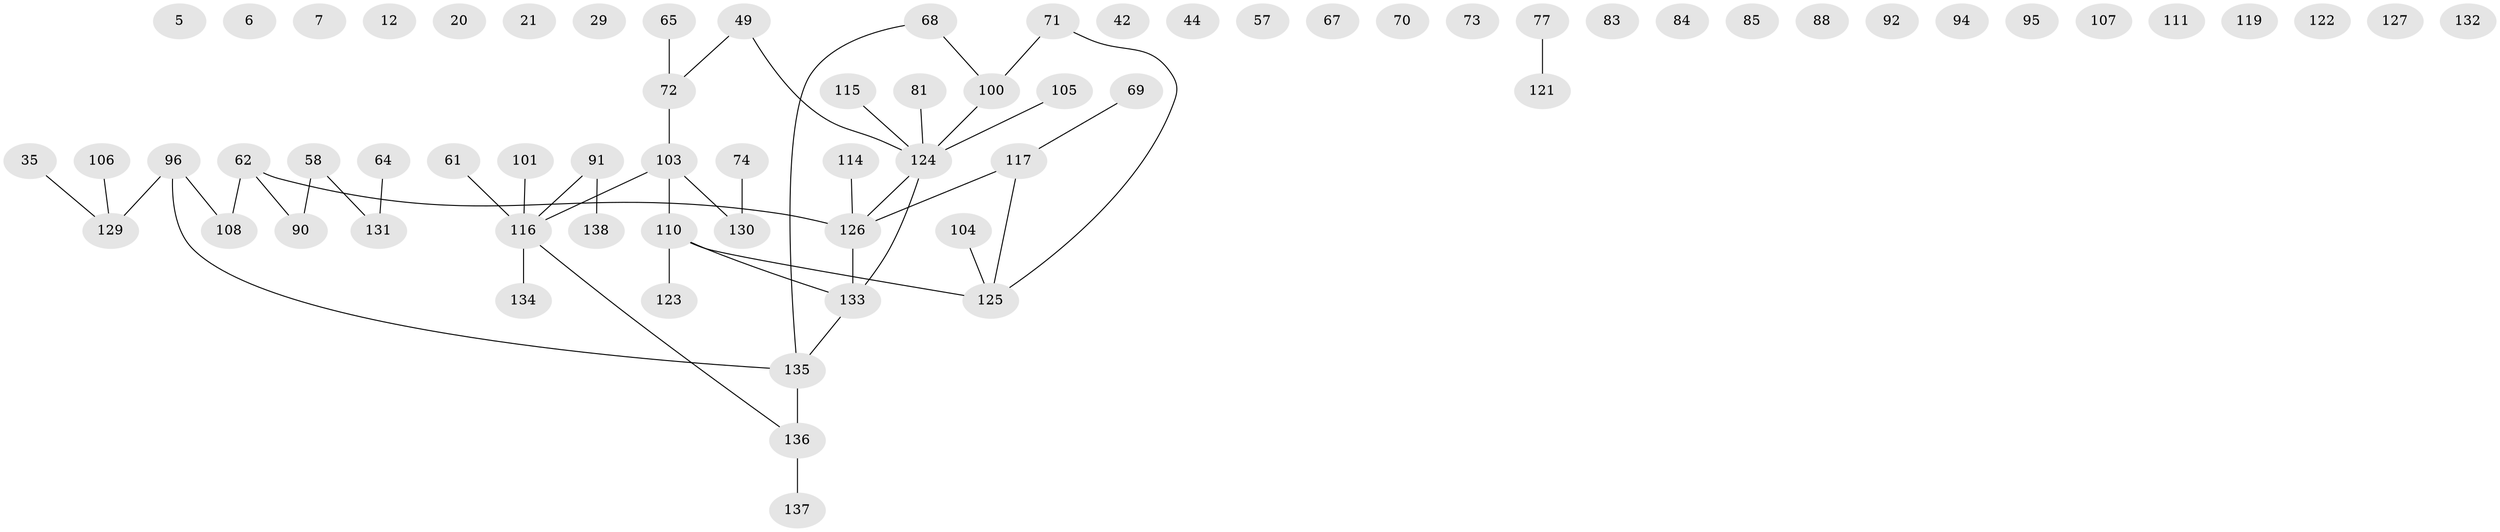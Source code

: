 // original degree distribution, {2: 0.30434782608695654, 4: 0.10144927536231885, 0: 0.17391304347826086, 3: 0.15217391304347827, 1: 0.2391304347826087, 5: 0.021739130434782608, 7: 0.007246376811594203}
// Generated by graph-tools (version 1.1) at 2025/39/03/09/25 04:39:45]
// undirected, 69 vertices, 48 edges
graph export_dot {
graph [start="1"]
  node [color=gray90,style=filled];
  5;
  6;
  7;
  12;
  20;
  21;
  29;
  35 [super="+27"];
  42;
  44;
  49;
  57 [super="+22+48"];
  58;
  61;
  62;
  64;
  65;
  67;
  68;
  69;
  70;
  71;
  72 [super="+36"];
  73;
  74 [super="+18+23"];
  77;
  81 [super="+38"];
  83;
  84;
  85;
  88;
  90 [super="+87"];
  91 [super="+46"];
  92;
  94;
  95;
  96 [super="+8+78"];
  100 [super="+2+39"];
  101;
  103;
  104;
  105;
  106;
  107;
  108 [super="+98"];
  110 [super="+47+40"];
  111;
  114 [super="+25"];
  115;
  116 [super="+99+66+82"];
  117 [super="+113"];
  119;
  121 [super="+10"];
  122;
  123;
  124 [super="+109"];
  125 [super="+97"];
  126 [super="+60+93+112"];
  127;
  129;
  130;
  131 [super="+24"];
  132 [super="+53"];
  133 [super="+63+128+86+52"];
  134;
  135 [super="+13+120+118+102"];
  136 [super="+30+51"];
  137 [super="+45+50"];
  138;
  35 -- 129;
  49 -- 72;
  49 -- 124;
  58 -- 131;
  58 -- 90;
  61 -- 116;
  62 -- 90 [weight=2];
  62 -- 108;
  62 -- 126;
  64 -- 131;
  65 -- 72;
  68 -- 100;
  68 -- 135;
  69 -- 117;
  71 -- 125;
  71 -- 100;
  72 -- 103 [weight=2];
  74 -- 130;
  77 -- 121;
  81 -- 124;
  91 -- 138;
  91 -- 116;
  96 -- 129 [weight=2];
  96 -- 108;
  96 -- 135;
  100 -- 124 [weight=3];
  101 -- 116;
  103 -- 130;
  103 -- 110;
  103 -- 116;
  104 -- 125;
  105 -- 124;
  106 -- 129;
  110 -- 133 [weight=2];
  110 -- 125 [weight=2];
  110 -- 123;
  114 -- 126;
  115 -- 124;
  116 -- 136;
  116 -- 134;
  117 -- 125 [weight=2];
  117 -- 126;
  124 -- 126;
  124 -- 133 [weight=2];
  126 -- 133;
  133 -- 135 [weight=2];
  135 -- 136 [weight=3];
  136 -- 137;
}
